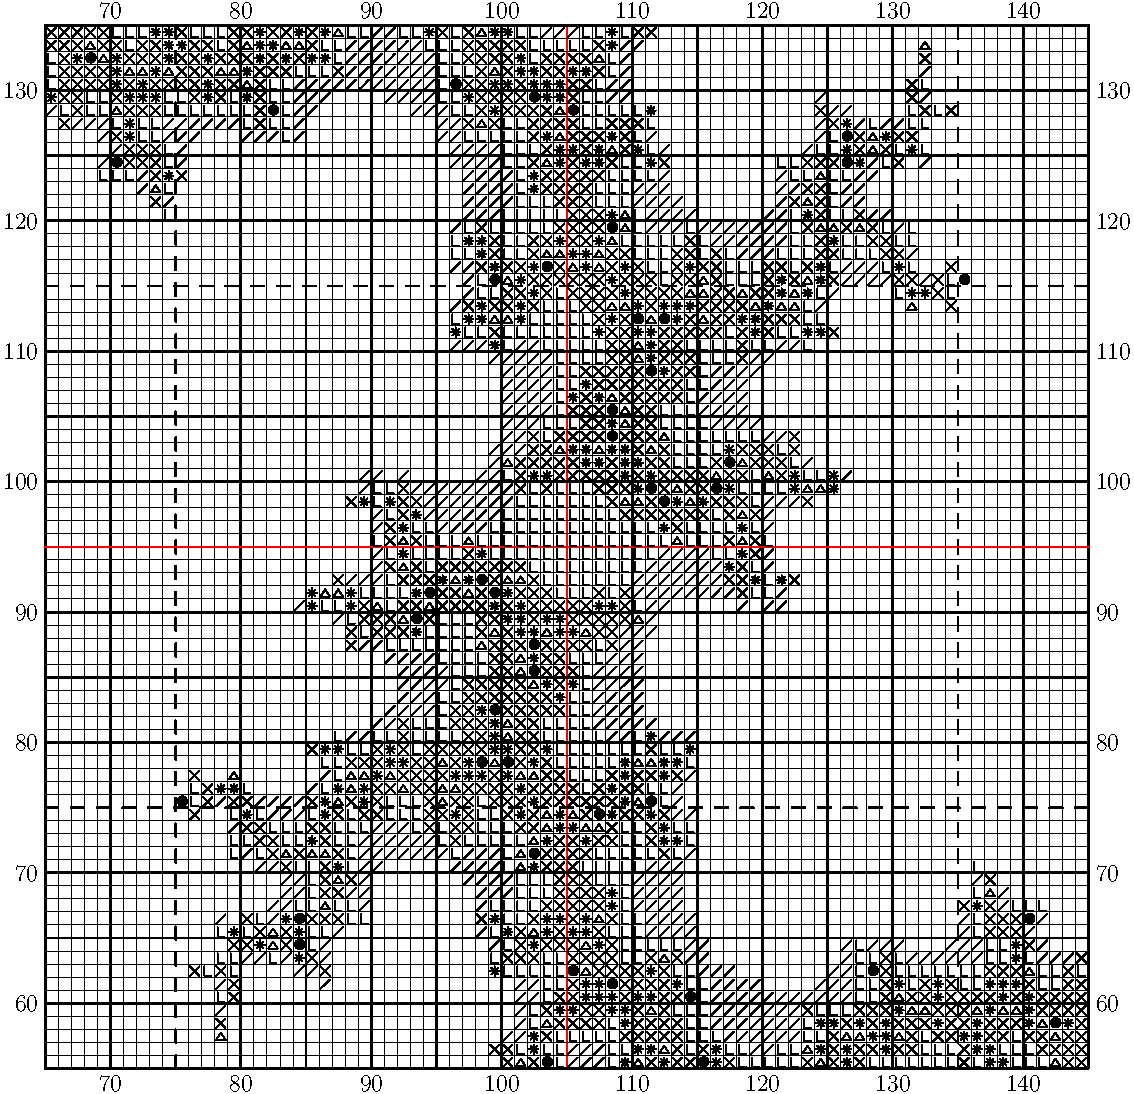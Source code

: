 pair c=(0,0.8);

int iters(pair z, int max=160) {
  int n=0;
  while(abs(z) < 2 && n < max) {
    z=z*z+c;
    ++n;
  }
  return n;
}

int[] cutoffs={12,15,20,30,40,60,200};
int key(pair z) {
  int i=iters(z);
  int j=0;
  while(cutoffs[j] < i)
    ++j;
  return j;
}


int width=210;
int height=190;

real zoom=2.5/200;

int[][] values=new int[width][height];
int[] histogram;  for(int v=0; v < 10; ++v) histogram.push(0);
for(int i=0; i < width; ++i) {
  real x=zoom*(i-width/2);
  for(int j=0; j < height; ++j) {
    real y=zoom*(j-height/2);
    int v=key((x,y));
    values[i][j]=v;
    ++histogram[v];
  }
}

// Print out a histogram.
write("histogram: ");
write(histogram);


pen linepen(int i, int max) {
  real w=i == -1 || i == max+1   ? 2.0 : 
    i % 10 == 0 || i == max ? 1.0 : 
    i % 5 == 0              ? 0.8 : 
    0.25;
  return linewidth(w);
}

pen xpen(int i) {
  return linepen(i,width)+(i == width/2 ? red : 
                           i == 75 || i == width-75 ? dashed : 
                           black);
}

pen ypen(int i) {
  return linepen(i,height)+(i == height/2 ? red : 
                            i == 75 || i == height-75 ? dashed : 
                            black);
}

// The length of the side of a cross stitch cell.
real cell=2.3mm;
transform t=scale(cell);


picture tick;
draw(tick,(0,0)--(1,1));

picture ell;
draw(ell,(0,1)--(0,0)--(0.7,0));

picture cross;
draw(cross,(0,0)--(1,1));
draw(cross,(1,0)--(0,1));

picture star;
draw(star,(0.15,0.15)--(0.85,0.85));
draw(star,(0.85,0.15)--(0.15,0.85));
draw(star,(.5,0)--(.5,1));
draw(star,(0,.5)--(1,.5));

picture triangle;
draw(triangle,(0,0)--(2,0)--(1,1.5)--cycle);

picture circle;
fill(circle,shift(1,1)*unitcircle);

picture ocircle;
draw(ocircle,shift(1,1)*unitcircle);

picture spare;
fill(spare,(0,0)--(1,1)--(0,1)--cycle);

picture[] pics={tick,ell,cross,star,triangle,circle};
pen[] colors={black,0.2purple,0.4purple,0.6purple,0.8purple,purple,
              0.8purple+0.2white};

frame[] icons;
icons.push(newframe);
for(picture pic : pics) {
  // Scaling factor, so that we don't need weird line widths.
  real X=1.0;
  frame f=pic.fit(.8X*cell,.8X*cell,Aspect);
  f=scale(1/X)*f;

  // Center the icon in the cell.
  f=shift((cell/2,cell/2)-0.5(max(f)-min(f)))*f;

  icons.push(f);
}

void drawSection(int xmin, int xmax, int ymin, int ymax) {
  static int shipoutNumber=0;

  // Draw directly to a frame for speed reasons.
  frame pic;

  for(int i=xmin; i <= xmax; ++i) {
    draw(pic,t*((i,ymin)--(i,ymax)),xpen(i));
    if(i%10 == 0) {
      label(pic,string(i),t*(i,ymin),align=S);
      label(pic,string(i),t*(i,ymax),align=N);
    }
  }
  for(int j=ymin; j <= ymax; ++j) {
    draw(pic,t*((xmin,j)--(xmax,j)),ypen(j));
    if(j%10 == 0) {
      label(pic,string(j),t*(xmin,j),align=W);
      label(pic,string(j),t*(xmax,j),align=E);
    }
  }

  if(xmin < 0)
    xmin=0;
  if(xmax >= width)
    xmax=width-1;
  if(ymin < 0)
    ymin=0;
  if(ymax >= height)
    ymax=height-1;

  int stitchCount=0;
  path box=scale(cell) *((0,0)--(1,0)--(1,1)--(0,1)--cycle);
  for(int i=xmin; i < xmax; ++i)
    for(int j=ymin; j < ymax; ++j) {
      int v=values[i][j];
      add(pic,icons[v],(i*cell,j*cell));
      //fill(pic,shift(i*cell,j*cell)*box,colors[v]);
      if(v != 0)
        ++stitchCount;
    }

  write("stitch count: ",stitchCount);

  //  shipout("xstitch"+string(shipoutNumber),pic);
  shipout(pic);
  ++shipoutNumber;
}

//drawSection(-1,width+1,-1,height+1);


//drawSection(-1,80,height-80,height+1);
//drawSection(70,150,height-80,height+1);
drawSection(quotient(width,2)-40,quotient(width,2)+40,quotient(height,2)-40,quotient(height,2)+40);
//drawSection(width-150,width-70,-1,80);
//drawSection(width-80,width+1,-1,80);
